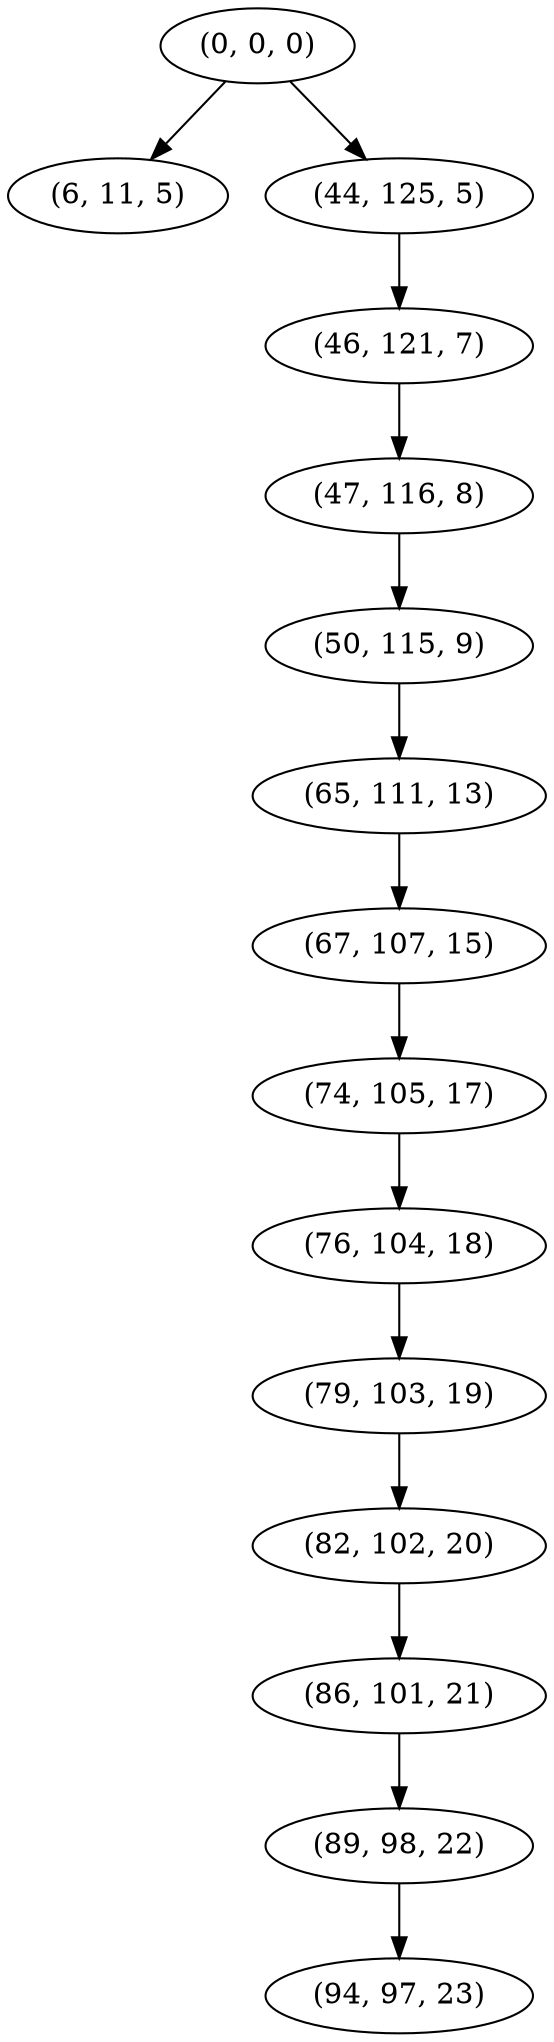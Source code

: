digraph tree {
    "(0, 0, 0)";
    "(6, 11, 5)";
    "(44, 125, 5)";
    "(46, 121, 7)";
    "(47, 116, 8)";
    "(50, 115, 9)";
    "(65, 111, 13)";
    "(67, 107, 15)";
    "(74, 105, 17)";
    "(76, 104, 18)";
    "(79, 103, 19)";
    "(82, 102, 20)";
    "(86, 101, 21)";
    "(89, 98, 22)";
    "(94, 97, 23)";
    "(0, 0, 0)" -> "(6, 11, 5)";
    "(0, 0, 0)" -> "(44, 125, 5)";
    "(44, 125, 5)" -> "(46, 121, 7)";
    "(46, 121, 7)" -> "(47, 116, 8)";
    "(47, 116, 8)" -> "(50, 115, 9)";
    "(50, 115, 9)" -> "(65, 111, 13)";
    "(65, 111, 13)" -> "(67, 107, 15)";
    "(67, 107, 15)" -> "(74, 105, 17)";
    "(74, 105, 17)" -> "(76, 104, 18)";
    "(76, 104, 18)" -> "(79, 103, 19)";
    "(79, 103, 19)" -> "(82, 102, 20)";
    "(82, 102, 20)" -> "(86, 101, 21)";
    "(86, 101, 21)" -> "(89, 98, 22)";
    "(89, 98, 22)" -> "(94, 97, 23)";
}
